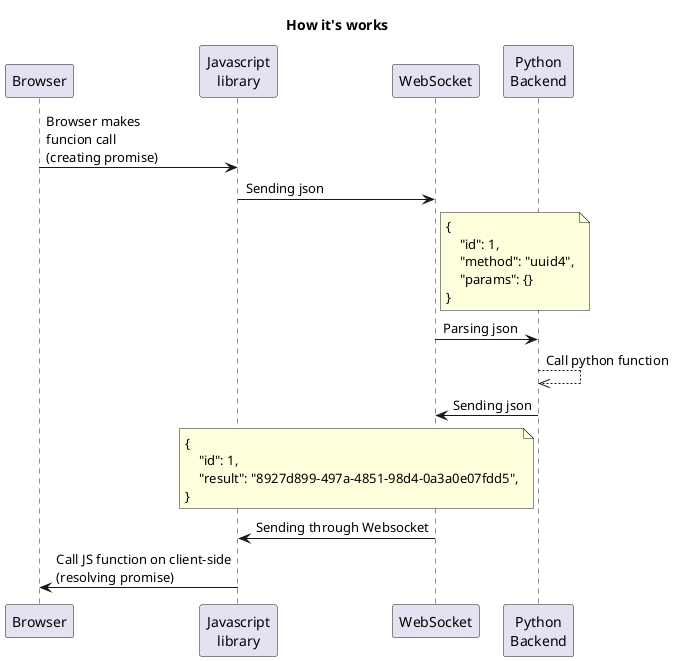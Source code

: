 @startuml

title How it's works


participant Browser as browser
participant "Javascript\nlibrary" as jslib
participant WebSocket as ws
participant "Python\nBackend" as backend

browser -> jslib: Browser makes\nfuncion call\n(creating promise)
jslib -> ws: Sending json

note right of ws
    {
        "id": 1,
        "method": "uuid4",
        "params": {}
    }
end note

ws -> backend: Parsing json
backend -->> backend: Call python function

backend -> ws: Sending json

note left of backend
    {
        "id": 1,
        "result": "8927d899-497a-4851-98d4-0a3a0e07fdd5",
    }
end note

ws -> jslib: Sending through Websocket
jslib -> browser: Call JS function on client-side\n(resolving promise)


@enduml
